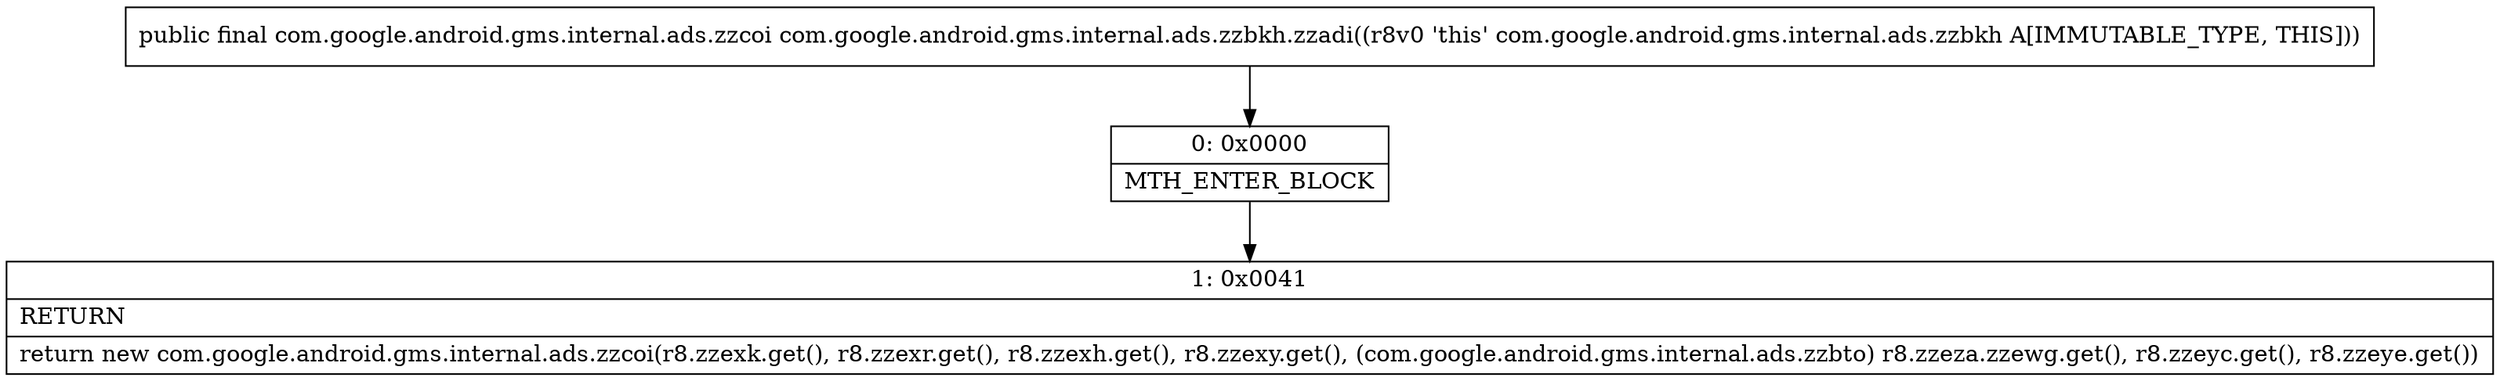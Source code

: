 digraph "CFG forcom.google.android.gms.internal.ads.zzbkh.zzadi()Lcom\/google\/android\/gms\/internal\/ads\/zzcoi;" {
Node_0 [shape=record,label="{0\:\ 0x0000|MTH_ENTER_BLOCK\l}"];
Node_1 [shape=record,label="{1\:\ 0x0041|RETURN\l|return new com.google.android.gms.internal.ads.zzcoi(r8.zzexk.get(), r8.zzexr.get(), r8.zzexh.get(), r8.zzexy.get(), (com.google.android.gms.internal.ads.zzbto) r8.zzeza.zzewg.get(), r8.zzeyc.get(), r8.zzeye.get())\l}"];
MethodNode[shape=record,label="{public final com.google.android.gms.internal.ads.zzcoi com.google.android.gms.internal.ads.zzbkh.zzadi((r8v0 'this' com.google.android.gms.internal.ads.zzbkh A[IMMUTABLE_TYPE, THIS])) }"];
MethodNode -> Node_0;
Node_0 -> Node_1;
}

